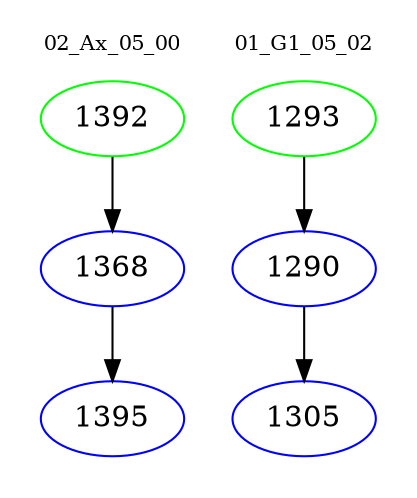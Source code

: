digraph{
subgraph cluster_0 {
color = white
label = "02_Ax_05_00";
fontsize=10;
T0_1392 [label="1392", color="green"]
T0_1392 -> T0_1368 [color="black"]
T0_1368 [label="1368", color="blue"]
T0_1368 -> T0_1395 [color="black"]
T0_1395 [label="1395", color="blue"]
}
subgraph cluster_1 {
color = white
label = "01_G1_05_02";
fontsize=10;
T1_1293 [label="1293", color="green"]
T1_1293 -> T1_1290 [color="black"]
T1_1290 [label="1290", color="blue"]
T1_1290 -> T1_1305 [color="black"]
T1_1305 [label="1305", color="blue"]
}
}
